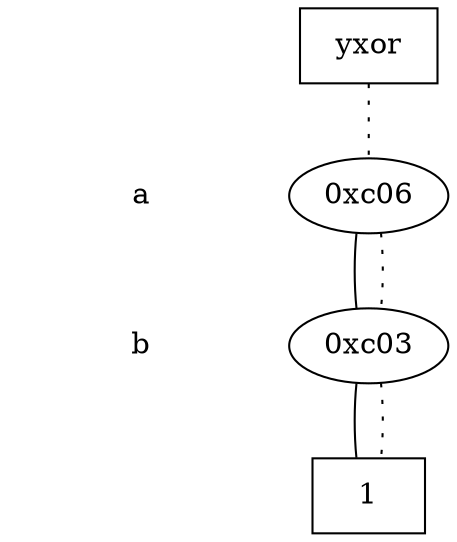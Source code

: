 digraph "DD" {
size = "7.5,10"
center = true;
edge [dir = none];
{ node [shape = plaintext];
  edge [style = invis];
  "CONST NODES" [style = invis];
" a " -> " b " -> "CONST NODES"; 
}
{ rank = same; node [shape = box]; edge [style = invis];
"  yxor  "; }
{ rank = same; " a ";
"0xc06";
}
{ rank = same; " b ";
"0xc03";
}
{ rank = same; "CONST NODES";
{ node [shape = box]; "0xbfc";
}
}
"  yxor  " -> "0xc06" [style = dotted];
"0xc06" -> "0xc03";
"0xc06" -> "0xc03" [style = dotted];
"0xc03" -> "0xbfc";
"0xc03" -> "0xbfc" [style = dotted];
"0xbfc" [label = "1"];
}
